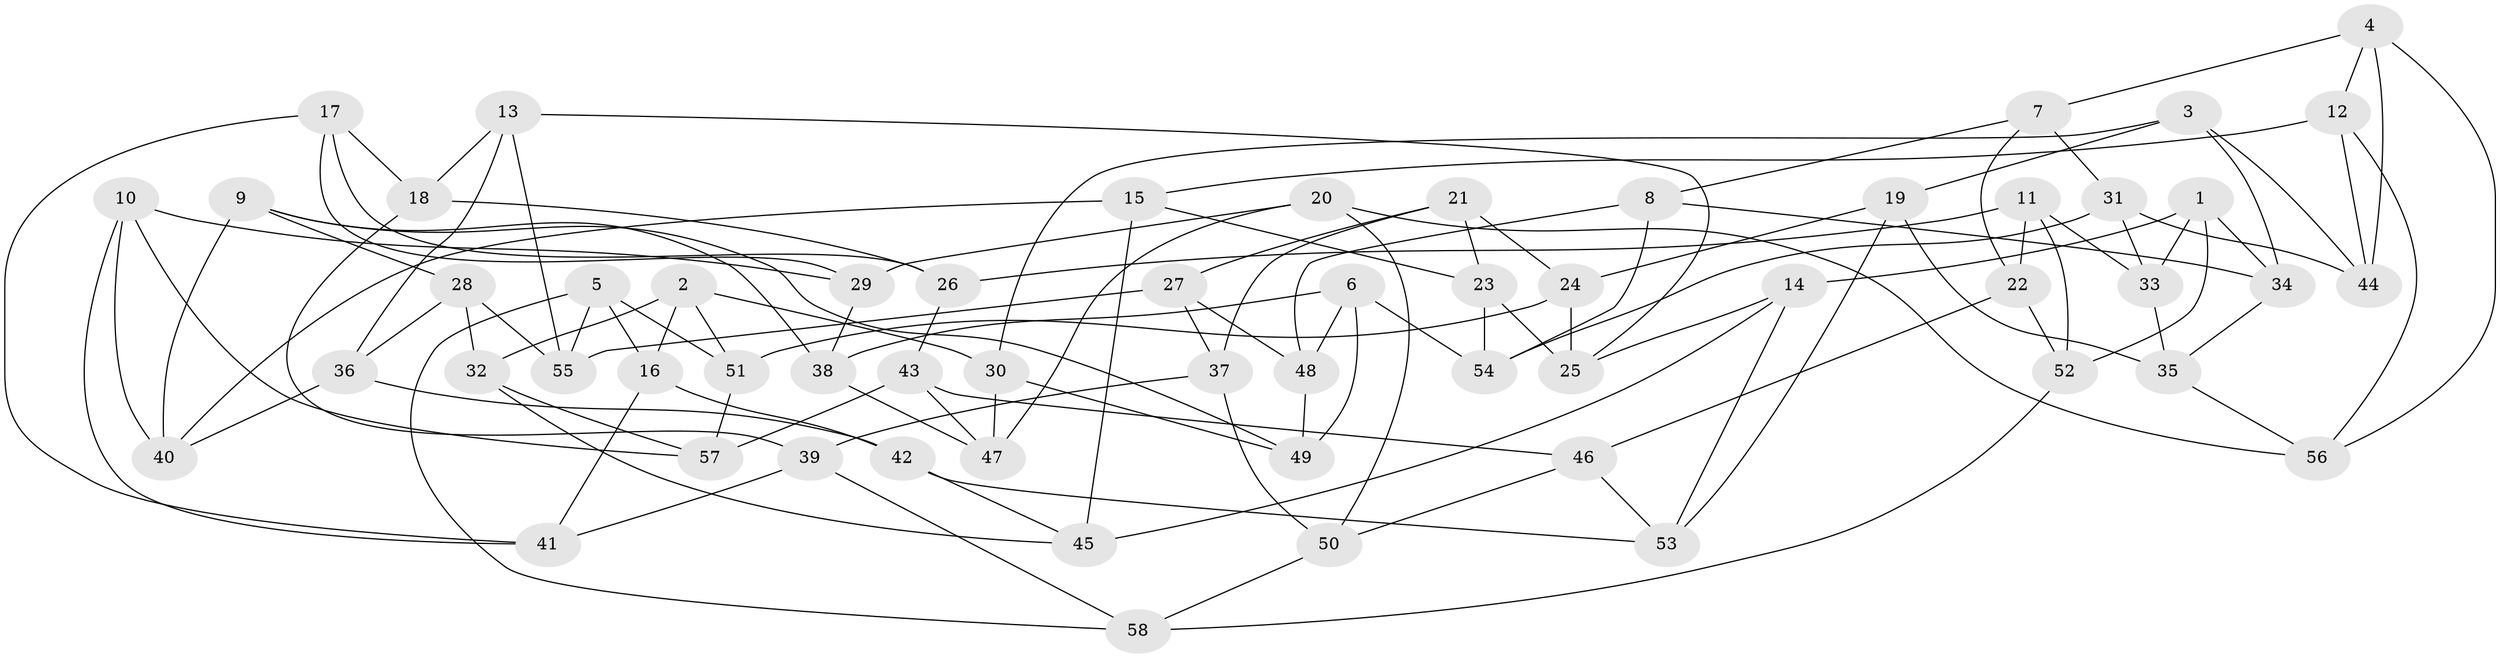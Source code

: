 // Generated by graph-tools (version 1.1) at 2025/11/02/27/25 16:11:48]
// undirected, 58 vertices, 116 edges
graph export_dot {
graph [start="1"]
  node [color=gray90,style=filled];
  1;
  2;
  3;
  4;
  5;
  6;
  7;
  8;
  9;
  10;
  11;
  12;
  13;
  14;
  15;
  16;
  17;
  18;
  19;
  20;
  21;
  22;
  23;
  24;
  25;
  26;
  27;
  28;
  29;
  30;
  31;
  32;
  33;
  34;
  35;
  36;
  37;
  38;
  39;
  40;
  41;
  42;
  43;
  44;
  45;
  46;
  47;
  48;
  49;
  50;
  51;
  52;
  53;
  54;
  55;
  56;
  57;
  58;
  1 -- 33;
  1 -- 34;
  1 -- 52;
  1 -- 14;
  2 -- 30;
  2 -- 16;
  2 -- 51;
  2 -- 32;
  3 -- 44;
  3 -- 30;
  3 -- 19;
  3 -- 34;
  4 -- 12;
  4 -- 44;
  4 -- 56;
  4 -- 7;
  5 -- 51;
  5 -- 16;
  5 -- 58;
  5 -- 55;
  6 -- 48;
  6 -- 38;
  6 -- 49;
  6 -- 54;
  7 -- 22;
  7 -- 8;
  7 -- 31;
  8 -- 34;
  8 -- 48;
  8 -- 54;
  9 -- 49;
  9 -- 38;
  9 -- 40;
  9 -- 28;
  10 -- 41;
  10 -- 29;
  10 -- 57;
  10 -- 40;
  11 -- 52;
  11 -- 33;
  11 -- 22;
  11 -- 26;
  12 -- 15;
  12 -- 56;
  12 -- 44;
  13 -- 25;
  13 -- 36;
  13 -- 55;
  13 -- 18;
  14 -- 45;
  14 -- 53;
  14 -- 25;
  15 -- 40;
  15 -- 23;
  15 -- 45;
  16 -- 42;
  16 -- 41;
  17 -- 41;
  17 -- 18;
  17 -- 29;
  17 -- 26;
  18 -- 26;
  18 -- 39;
  19 -- 24;
  19 -- 53;
  19 -- 35;
  20 -- 47;
  20 -- 50;
  20 -- 56;
  20 -- 29;
  21 -- 24;
  21 -- 23;
  21 -- 27;
  21 -- 37;
  22 -- 52;
  22 -- 46;
  23 -- 54;
  23 -- 25;
  24 -- 25;
  24 -- 51;
  26 -- 43;
  27 -- 37;
  27 -- 55;
  27 -- 48;
  28 -- 32;
  28 -- 55;
  28 -- 36;
  29 -- 38;
  30 -- 49;
  30 -- 47;
  31 -- 33;
  31 -- 44;
  31 -- 54;
  32 -- 57;
  32 -- 45;
  33 -- 35;
  34 -- 35;
  35 -- 56;
  36 -- 40;
  36 -- 42;
  37 -- 50;
  37 -- 39;
  38 -- 47;
  39 -- 41;
  39 -- 58;
  42 -- 45;
  42 -- 53;
  43 -- 46;
  43 -- 47;
  43 -- 57;
  46 -- 53;
  46 -- 50;
  48 -- 49;
  50 -- 58;
  51 -- 57;
  52 -- 58;
}
